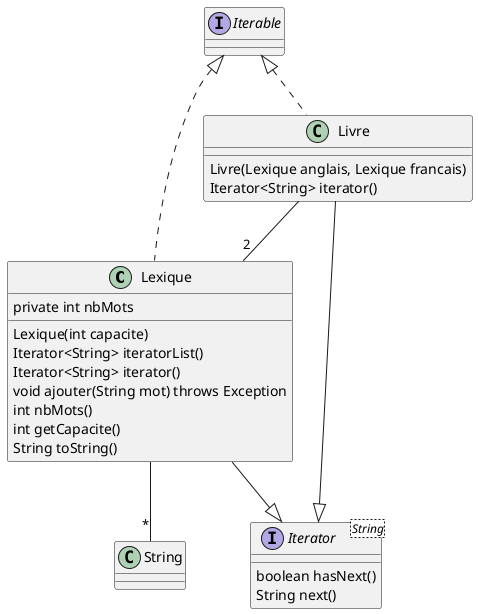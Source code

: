@startuml
class Lexique implements Iterable{
private int nbMots 
Lexique(int capacite)
Iterator<String> iteratorList()
Iterator<String> iterator()
void ajouter(String mot) throws Exception
int nbMots()
int getCapacite()
String toString()
}

class Livre implements Iterable{
Livre(Lexique anglais, Lexique francais)
Iterator<String> iterator()
}

interface Iterator<String> {
  boolean hasNext()
  String next()
}

Livre -- "2" Lexique
Livre --|> Iterator
Lexique -- "*" String
Lexique --|> Iterator
@enduml

